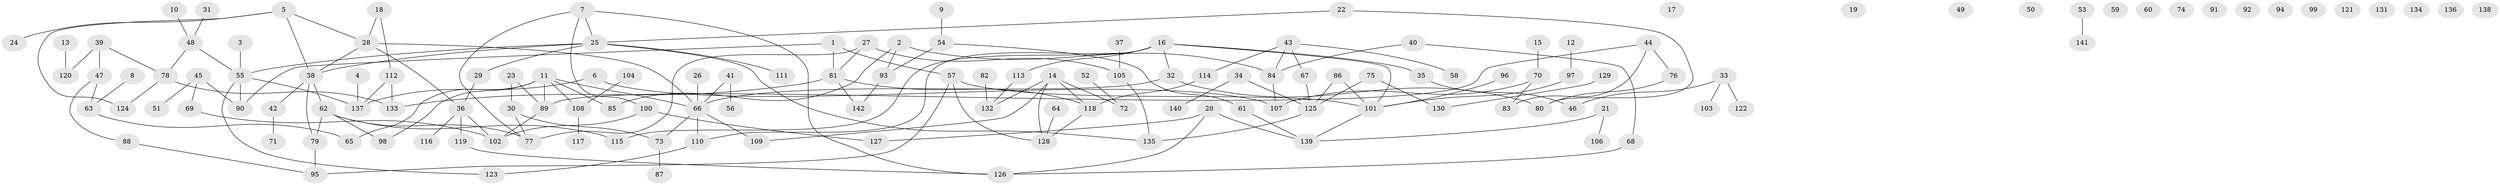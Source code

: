 // coarse degree distribution, {3: 0.1717171717171717, 4: 0.08080808080808081, 1: 0.23232323232323232, 2: 0.2222222222222222, 6: 0.06060606060606061, 8: 0.020202020202020204, 0: 0.16161616161616163, 12: 0.010101010101010102, 7: 0.020202020202020204, 5: 0.020202020202020204}
// Generated by graph-tools (version 1.1) at 2025/16/03/04/25 18:16:37]
// undirected, 142 vertices, 164 edges
graph export_dot {
graph [start="1"]
  node [color=gray90,style=filled];
  1;
  2;
  3;
  4;
  5;
  6;
  7;
  8;
  9;
  10;
  11;
  12;
  13;
  14;
  15;
  16;
  17;
  18;
  19;
  20;
  21;
  22;
  23;
  24;
  25;
  26;
  27;
  28;
  29;
  30;
  31;
  32;
  33;
  34;
  35;
  36;
  37;
  38;
  39;
  40;
  41;
  42;
  43;
  44;
  45;
  46;
  47;
  48;
  49;
  50;
  51;
  52;
  53;
  54;
  55;
  56;
  57;
  58;
  59;
  60;
  61;
  62;
  63;
  64;
  65;
  66;
  67;
  68;
  69;
  70;
  71;
  72;
  73;
  74;
  75;
  76;
  77;
  78;
  79;
  80;
  81;
  82;
  83;
  84;
  85;
  86;
  87;
  88;
  89;
  90;
  91;
  92;
  93;
  94;
  95;
  96;
  97;
  98;
  99;
  100;
  101;
  102;
  103;
  104;
  105;
  106;
  107;
  108;
  109;
  110;
  111;
  112;
  113;
  114;
  115;
  116;
  117;
  118;
  119;
  120;
  121;
  122;
  123;
  124;
  125;
  126;
  127;
  128;
  129;
  130;
  131;
  132;
  133;
  134;
  135;
  136;
  137;
  138;
  139;
  140;
  141;
  142;
  1 -- 57;
  1 -- 81;
  1 -- 90;
  2 -- 84;
  2 -- 85;
  2 -- 93;
  3 -- 55;
  4 -- 137;
  5 -- 24;
  5 -- 28;
  5 -- 38;
  5 -- 124;
  6 -- 107;
  6 -- 137;
  7 -- 25;
  7 -- 77;
  7 -- 100;
  7 -- 126;
  8 -- 63;
  9 -- 54;
  10 -- 48;
  11 -- 65;
  11 -- 66;
  11 -- 85;
  11 -- 89;
  11 -- 98;
  11 -- 108;
  12 -- 97;
  13 -- 120;
  14 -- 72;
  14 -- 109;
  14 -- 118;
  14 -- 128;
  14 -- 132;
  15 -- 70;
  16 -- 32;
  16 -- 35;
  16 -- 101;
  16 -- 110;
  16 -- 113;
  16 -- 115;
  18 -- 28;
  18 -- 112;
  20 -- 126;
  20 -- 127;
  20 -- 139;
  21 -- 106;
  21 -- 139;
  22 -- 25;
  22 -- 80;
  23 -- 30;
  23 -- 89;
  25 -- 29;
  25 -- 38;
  25 -- 55;
  25 -- 111;
  25 -- 135;
  26 -- 66;
  27 -- 77;
  27 -- 81;
  27 -- 105;
  28 -- 36;
  28 -- 38;
  28 -- 66;
  29 -- 36;
  30 -- 73;
  30 -- 77;
  31 -- 48;
  32 -- 66;
  32 -- 80;
  33 -- 46;
  33 -- 103;
  33 -- 122;
  34 -- 125;
  34 -- 140;
  35 -- 46;
  36 -- 102;
  36 -- 116;
  36 -- 119;
  37 -- 105;
  38 -- 42;
  38 -- 62;
  38 -- 79;
  39 -- 47;
  39 -- 78;
  39 -- 120;
  40 -- 68;
  40 -- 84;
  41 -- 56;
  41 -- 66;
  42 -- 71;
  43 -- 58;
  43 -- 67;
  43 -- 84;
  43 -- 114;
  44 -- 76;
  44 -- 83;
  44 -- 89;
  45 -- 51;
  45 -- 69;
  45 -- 90;
  47 -- 63;
  47 -- 88;
  48 -- 55;
  48 -- 78;
  52 -- 72;
  53 -- 141;
  54 -- 61;
  54 -- 93;
  55 -- 90;
  55 -- 123;
  55 -- 137;
  57 -- 95;
  57 -- 101;
  57 -- 128;
  61 -- 139;
  62 -- 77;
  62 -- 79;
  62 -- 98;
  62 -- 115;
  63 -- 65;
  64 -- 128;
  66 -- 73;
  66 -- 109;
  66 -- 110;
  67 -- 125;
  68 -- 126;
  69 -- 102;
  70 -- 83;
  70 -- 107;
  73 -- 87;
  75 -- 125;
  75 -- 130;
  76 -- 80;
  78 -- 124;
  78 -- 133;
  79 -- 95;
  81 -- 118;
  81 -- 133;
  81 -- 142;
  82 -- 132;
  84 -- 107;
  86 -- 101;
  86 -- 125;
  88 -- 95;
  89 -- 102;
  93 -- 142;
  96 -- 101;
  97 -- 101;
  100 -- 102;
  100 -- 127;
  101 -- 139;
  104 -- 108;
  105 -- 135;
  108 -- 117;
  110 -- 123;
  112 -- 133;
  112 -- 137;
  113 -- 132;
  114 -- 118;
  118 -- 128;
  119 -- 126;
  125 -- 135;
  129 -- 130;
}
